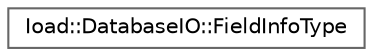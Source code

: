 digraph "Graphical Class Hierarchy"
{
 // INTERACTIVE_SVG=YES
 // LATEX_PDF_SIZE
  bgcolor="transparent";
  edge [fontname=Helvetica,fontsize=10,labelfontname=Helvetica,labelfontsize=10];
  node [fontname=Helvetica,fontsize=10,shape=box,height=0.2,width=0.4];
  rankdir="LR";
  Node0 [id="Node000000",label="Ioad::DatabaseIO::FieldInfoType",height=0.2,width=0.4,color="grey40", fillcolor="white", style="filled",URL="$structIoad_1_1DatabaseIO_1_1FieldInfoType.html",tooltip=" "];
}
